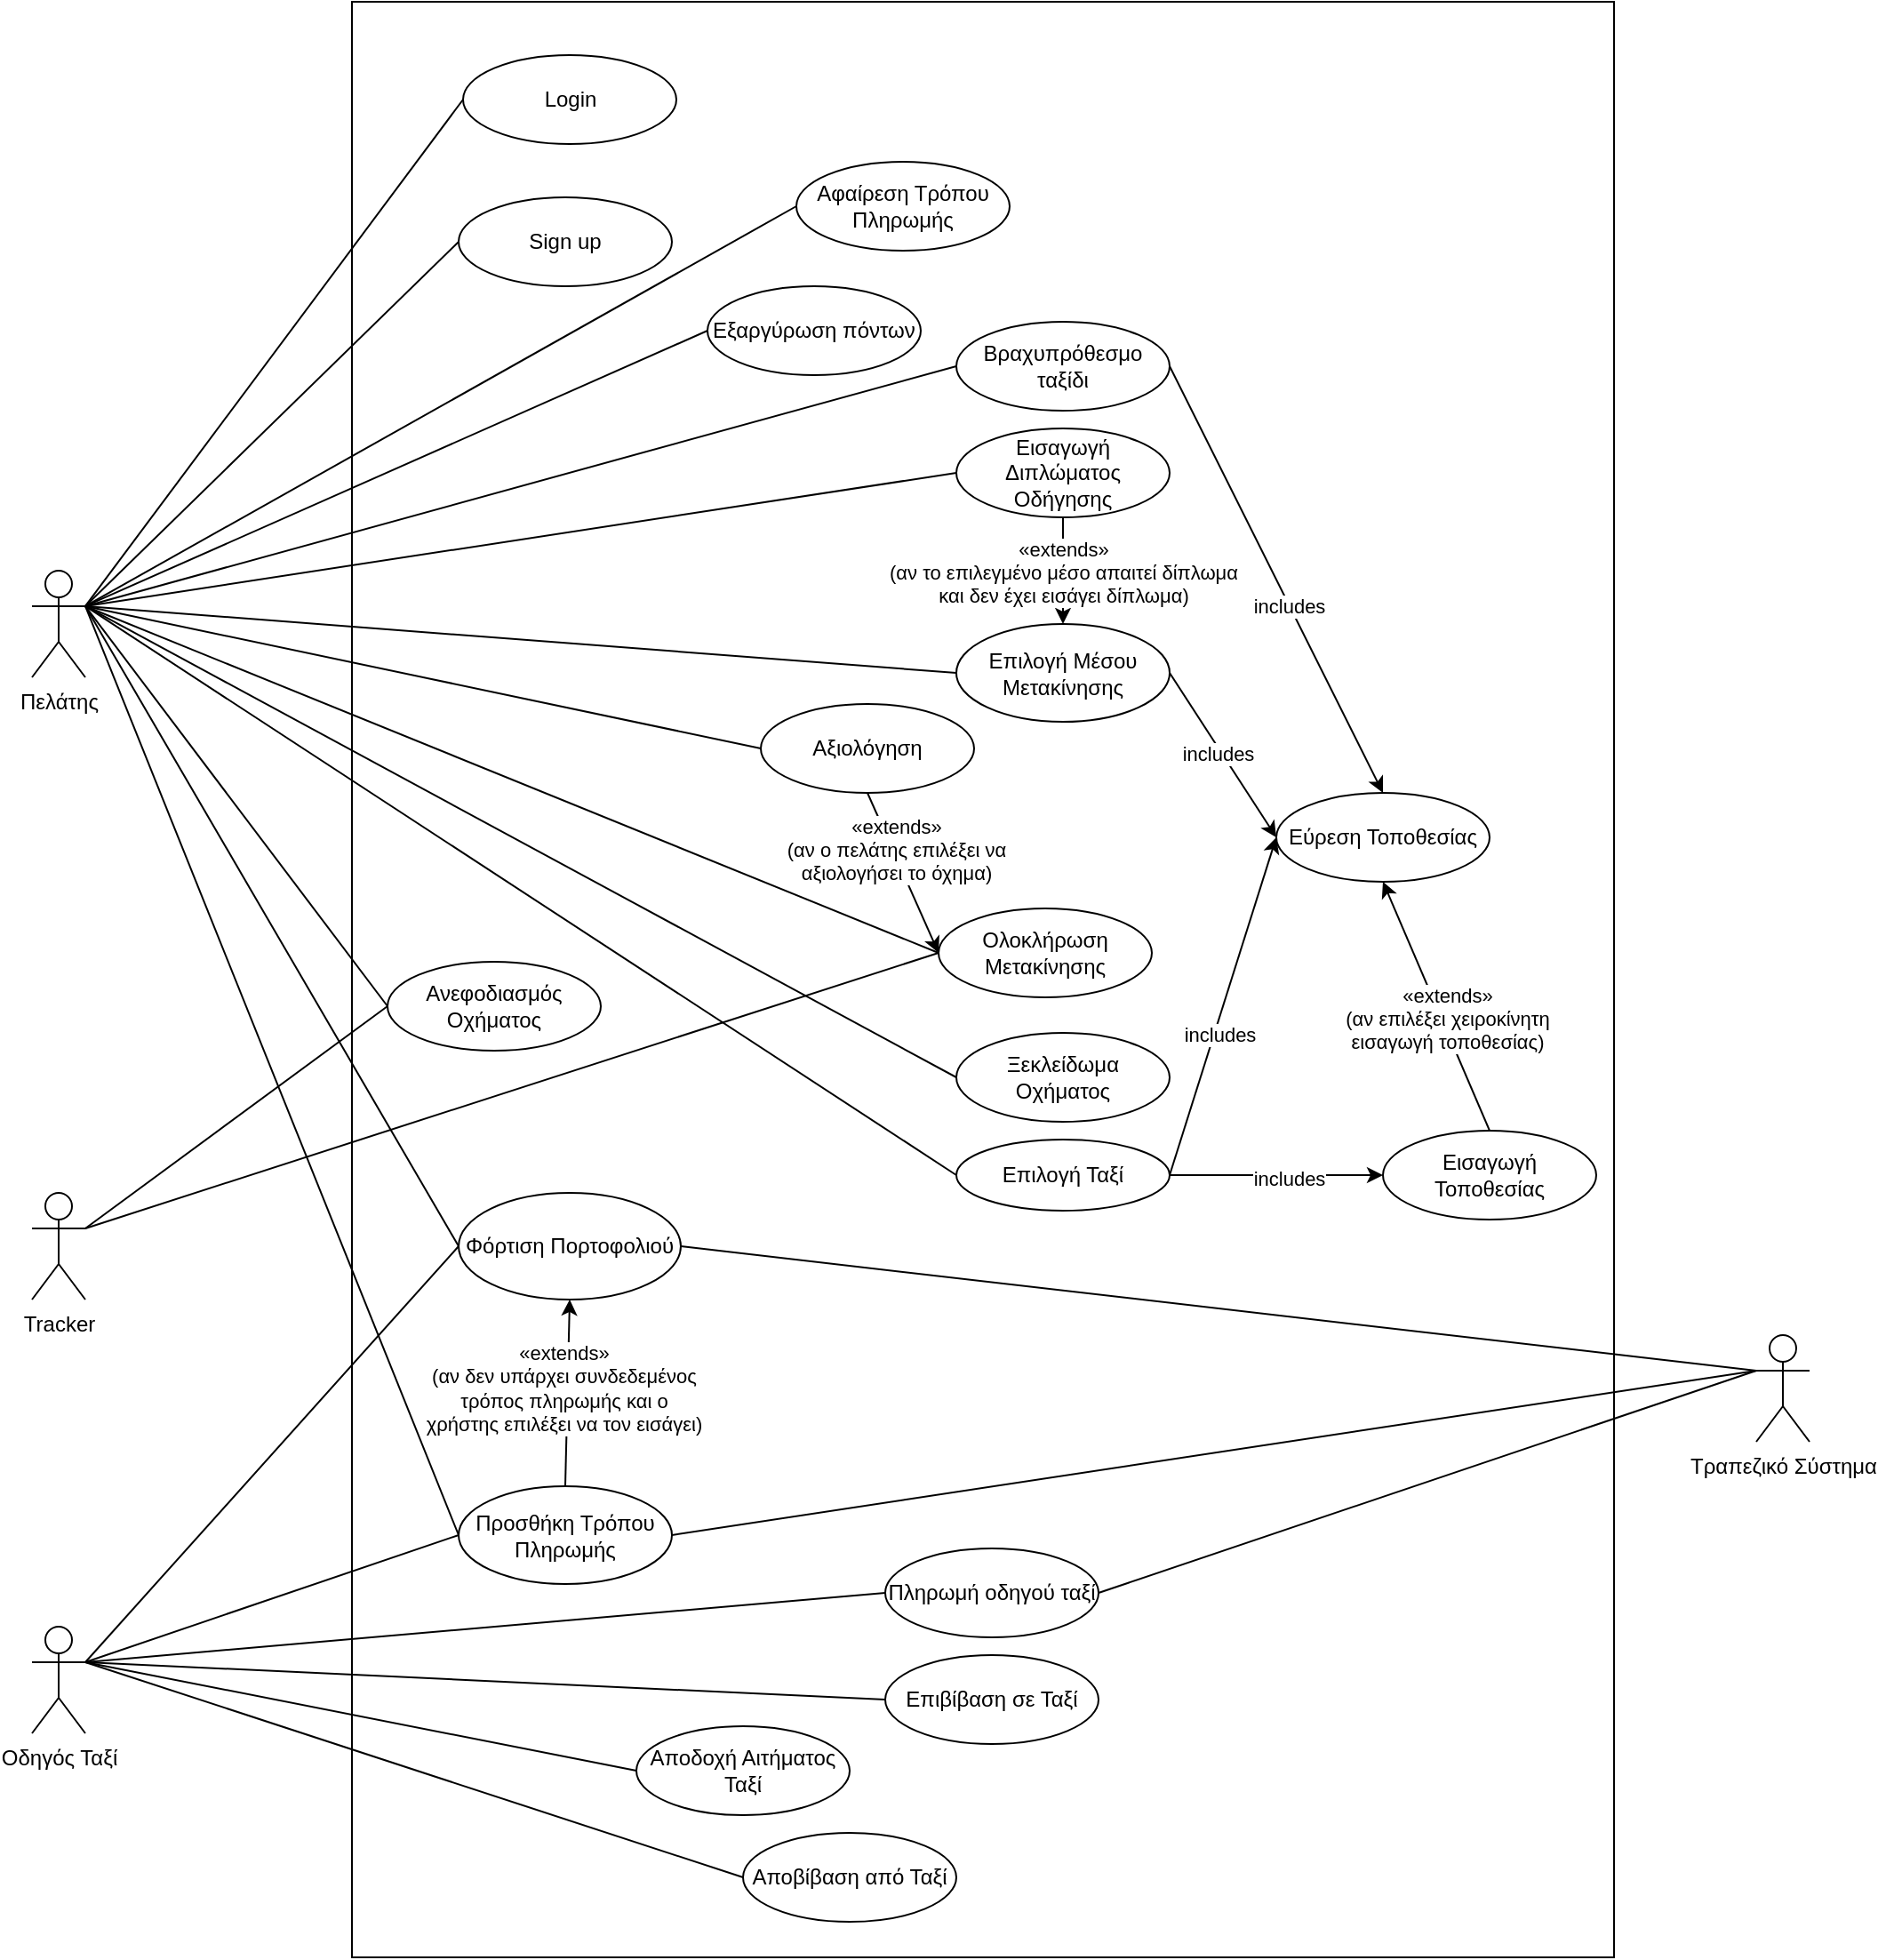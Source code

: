 <mxfile version="24.2.2" type="device">
  <diagram name="Σελίδα-1" id="W96MZ3pNwyJOU8Pa48gL">
    <mxGraphModel dx="1527" dy="1522" grid="1" gridSize="10" guides="1" tooltips="1" connect="1" arrows="1" fold="1" page="1" pageScale="1" pageWidth="827" pageHeight="1169" math="0" shadow="0">
      <root>
        <mxCell id="0" />
        <mxCell id="1" parent="0" />
        <mxCell id="oGXjk3Xo7HyRJq7YZ0EB-15" value="" style="rounded=0;whiteSpace=wrap;html=1;gradientColor=default;fillColor=none;" vertex="1" parent="1">
          <mxGeometry x="-60" y="-310" width="710" height="1100" as="geometry" />
        </mxCell>
        <mxCell id="obp9axNjenwt-zxGIQxL-47" style="rounded=0;orthogonalLoop=1;jettySize=auto;html=1;exitX=1;exitY=0.333;exitDx=0;exitDy=0;exitPerimeter=0;entryX=0;entryY=0.5;entryDx=0;entryDy=0;endArrow=none;endFill=0;" parent="1" source="rQhSNz1l-1LBippbrexT-1" target="obp9axNjenwt-zxGIQxL-46" edge="1">
          <mxGeometry relative="1" as="geometry" />
        </mxCell>
        <mxCell id="obp9axNjenwt-zxGIQxL-52" style="rounded=0;orthogonalLoop=1;jettySize=auto;html=1;exitX=1;exitY=0.333;exitDx=0;exitDy=0;exitPerimeter=0;entryX=0;entryY=0.5;entryDx=0;entryDy=0;endArrow=none;endFill=0;" parent="1" source="rQhSNz1l-1LBippbrexT-1" target="obp9axNjenwt-zxGIQxL-51" edge="1">
          <mxGeometry relative="1" as="geometry" />
        </mxCell>
        <mxCell id="obp9axNjenwt-zxGIQxL-53" style="rounded=0;orthogonalLoop=1;jettySize=auto;html=1;exitX=1;exitY=0.333;exitDx=0;exitDy=0;exitPerimeter=0;entryX=0;entryY=0.5;entryDx=0;entryDy=0;endArrow=none;endFill=0;" parent="1" source="rQhSNz1l-1LBippbrexT-1" target="obp9axNjenwt-zxGIQxL-48" edge="1">
          <mxGeometry relative="1" as="geometry" />
        </mxCell>
        <mxCell id="obp9axNjenwt-zxGIQxL-56" style="rounded=0;orthogonalLoop=1;jettySize=auto;html=1;exitX=1;exitY=0.333;exitDx=0;exitDy=0;exitPerimeter=0;entryX=0;entryY=0.5;entryDx=0;entryDy=0;endArrow=none;endFill=0;" parent="1" source="rQhSNz1l-1LBippbrexT-1" target="obp9axNjenwt-zxGIQxL-28" edge="1">
          <mxGeometry relative="1" as="geometry" />
        </mxCell>
        <mxCell id="obp9axNjenwt-zxGIQxL-57" style="rounded=0;orthogonalLoop=1;jettySize=auto;html=1;exitX=1;exitY=0.333;exitDx=0;exitDy=0;exitPerimeter=0;entryX=0;entryY=0.5;entryDx=0;entryDy=0;endArrow=none;endFill=0;" parent="1" source="rQhSNz1l-1LBippbrexT-1" target="obp9axNjenwt-zxGIQxL-23" edge="1">
          <mxGeometry relative="1" as="geometry" />
        </mxCell>
        <mxCell id="oGXjk3Xo7HyRJq7YZ0EB-6" style="rounded=0;orthogonalLoop=1;jettySize=auto;html=1;exitX=1;exitY=0.333;exitDx=0;exitDy=0;exitPerimeter=0;entryX=0;entryY=0.5;entryDx=0;entryDy=0;endArrow=none;endFill=0;" edge="1" parent="1" source="rQhSNz1l-1LBippbrexT-1" target="oGXjk3Xo7HyRJq7YZ0EB-1">
          <mxGeometry relative="1" as="geometry" />
        </mxCell>
        <mxCell id="rQhSNz1l-1LBippbrexT-1" value="Οδηγός Ταξί" style="shape=umlActor;verticalLabelPosition=bottom;verticalAlign=top;html=1;outlineConnect=0;" parent="1" vertex="1">
          <mxGeometry x="-240" y="604" width="30" height="60" as="geometry" />
        </mxCell>
        <mxCell id="obp9axNjenwt-zxGIQxL-15" style="rounded=0;orthogonalLoop=1;jettySize=auto;html=1;exitX=1;exitY=0.333;exitDx=0;exitDy=0;exitPerimeter=0;entryX=0;entryY=0.5;entryDx=0;entryDy=0;endArrow=none;endFill=0;" parent="1" source="rQhSNz1l-1LBippbrexT-2" target="obp9axNjenwt-zxGIQxL-11" edge="1">
          <mxGeometry relative="1" as="geometry" />
        </mxCell>
        <mxCell id="obp9axNjenwt-zxGIQxL-17" style="rounded=0;orthogonalLoop=1;jettySize=auto;html=1;exitX=1;exitY=0.333;exitDx=0;exitDy=0;exitPerimeter=0;entryX=0;entryY=0.5;entryDx=0;entryDy=0;endArrow=none;endFill=0;" parent="1" source="rQhSNz1l-1LBippbrexT-2" target="rQhSNz1l-1LBippbrexT-7" edge="1">
          <mxGeometry relative="1" as="geometry" />
        </mxCell>
        <mxCell id="obp9axNjenwt-zxGIQxL-21" style="rounded=0;orthogonalLoop=1;jettySize=auto;html=1;exitX=1;exitY=0.333;exitDx=0;exitDy=0;exitPerimeter=0;entryX=0;entryY=0.5;entryDx=0;entryDy=0;endArrow=none;endFill=0;" parent="1" source="rQhSNz1l-1LBippbrexT-2" target="obp9axNjenwt-zxGIQxL-19" edge="1">
          <mxGeometry relative="1" as="geometry" />
        </mxCell>
        <mxCell id="obp9axNjenwt-zxGIQxL-22" style="rounded=0;orthogonalLoop=1;jettySize=auto;html=1;exitX=1;exitY=0.333;exitDx=0;exitDy=0;exitPerimeter=0;entryX=0;entryY=0.5;entryDx=0;entryDy=0;endArrow=none;endFill=0;" parent="1" source="rQhSNz1l-1LBippbrexT-2" target="obp9axNjenwt-zxGIQxL-18" edge="1">
          <mxGeometry relative="1" as="geometry" />
        </mxCell>
        <mxCell id="obp9axNjenwt-zxGIQxL-24" style="rounded=0;orthogonalLoop=1;jettySize=auto;html=1;exitX=1;exitY=0.333;exitDx=0;exitDy=0;exitPerimeter=0;entryX=0;entryY=0.5;entryDx=0;entryDy=0;endArrow=none;endFill=0;" parent="1" source="rQhSNz1l-1LBippbrexT-2" target="obp9axNjenwt-zxGIQxL-23" edge="1">
          <mxGeometry relative="1" as="geometry" />
        </mxCell>
        <mxCell id="obp9axNjenwt-zxGIQxL-30" style="rounded=0;orthogonalLoop=1;jettySize=auto;html=1;exitX=1;exitY=0.333;exitDx=0;exitDy=0;exitPerimeter=0;entryX=0;entryY=0.5;entryDx=0;entryDy=0;endArrow=none;endFill=0;" parent="1" source="rQhSNz1l-1LBippbrexT-2" target="obp9axNjenwt-zxGIQxL-28" edge="1">
          <mxGeometry relative="1" as="geometry" />
        </mxCell>
        <mxCell id="obp9axNjenwt-zxGIQxL-34" style="rounded=0;orthogonalLoop=1;jettySize=auto;html=1;exitX=1;exitY=0.333;exitDx=0;exitDy=0;exitPerimeter=0;entryX=0;entryY=0.5;entryDx=0;entryDy=0;endArrow=none;endFill=0;" parent="1" source="rQhSNz1l-1LBippbrexT-2" target="obp9axNjenwt-zxGIQxL-33" edge="1">
          <mxGeometry relative="1" as="geometry" />
        </mxCell>
        <mxCell id="Nl_YcrGtfILMOF2QN2Fj-9" style="rounded=0;orthogonalLoop=1;jettySize=auto;html=1;exitX=1;exitY=0.333;exitDx=0;exitDy=0;exitPerimeter=0;entryX=0;entryY=0.5;entryDx=0;entryDy=0;endArrow=none;endFill=0;" parent="1" source="rQhSNz1l-1LBippbrexT-2" target="obp9axNjenwt-zxGIQxL-54" edge="1">
          <mxGeometry relative="1" as="geometry" />
        </mxCell>
        <mxCell id="Nl_YcrGtfILMOF2QN2Fj-1005" style="rounded=0;orthogonalLoop=1;jettySize=auto;html=1;exitX=1;exitY=0.333;exitDx=0;exitDy=0;exitPerimeter=0;entryX=0;entryY=0.5;entryDx=0;entryDy=0;endArrow=none;endFill=0;" parent="1" source="rQhSNz1l-1LBippbrexT-2" target="oGXjk3Xo7HyRJq7YZ0EB-10" edge="1">
          <mxGeometry relative="1" as="geometry">
            <mxPoint x="130" y="-95.0" as="targetPoint" />
          </mxGeometry>
        </mxCell>
        <mxCell id="oGXjk3Xo7HyRJq7YZ0EB-8" style="rounded=0;orthogonalLoop=1;jettySize=auto;html=1;exitX=1;exitY=0.333;exitDx=0;exitDy=0;exitPerimeter=0;entryX=0;entryY=0.5;entryDx=0;entryDy=0;endArrow=none;endFill=0;" edge="1" parent="1" source="rQhSNz1l-1LBippbrexT-2" target="Nl_YcrGtfILMOF2QN2Fj-19">
          <mxGeometry relative="1" as="geometry" />
        </mxCell>
        <mxCell id="oGXjk3Xo7HyRJq7YZ0EB-9" style="rounded=0;orthogonalLoop=1;jettySize=auto;html=1;exitX=1;exitY=0.333;exitDx=0;exitDy=0;exitPerimeter=0;entryX=0;entryY=0.5;entryDx=0;entryDy=0;endArrow=none;endFill=0;" edge="1" parent="1" source="rQhSNz1l-1LBippbrexT-2" target="oGXjk3Xo7HyRJq7YZ0EB-11">
          <mxGeometry relative="1" as="geometry">
            <mxPoint x="-40" y="255" as="targetPoint" />
          </mxGeometry>
        </mxCell>
        <mxCell id="oGXjk3Xo7HyRJq7YZ0EB-13" style="rounded=0;orthogonalLoop=1;jettySize=auto;html=1;exitX=1;exitY=0.333;exitDx=0;exitDy=0;exitPerimeter=0;entryX=0;entryY=0.5;entryDx=0;entryDy=0;endArrow=none;endFill=0;" edge="1" parent="1" source="rQhSNz1l-1LBippbrexT-2" target="Nl_YcrGtfILMOF2QN2Fj-1007">
          <mxGeometry relative="1" as="geometry" />
        </mxCell>
        <mxCell id="oGXjk3Xo7HyRJq7YZ0EB-14" style="rounded=0;orthogonalLoop=1;jettySize=auto;html=1;exitX=1;exitY=0.333;exitDx=0;exitDy=0;exitPerimeter=0;entryX=0;entryY=0.5;entryDx=0;entryDy=0;endArrow=none;endFill=0;" edge="1" parent="1" source="rQhSNz1l-1LBippbrexT-2" target="Nl_YcrGtfILMOF2QN2Fj-1008">
          <mxGeometry relative="1" as="geometry" />
        </mxCell>
        <mxCell id="oGXjk3Xo7HyRJq7YZ0EB-19" style="rounded=0;orthogonalLoop=1;jettySize=auto;html=1;exitX=1;exitY=0.333;exitDx=0;exitDy=0;exitPerimeter=0;entryX=0;entryY=0.5;entryDx=0;entryDy=0;endArrow=none;endFill=0;" edge="1" parent="1" source="rQhSNz1l-1LBippbrexT-2" target="LziybzvXohEd1GuKS7dP-1">
          <mxGeometry relative="1" as="geometry" />
        </mxCell>
        <mxCell id="rQhSNz1l-1LBippbrexT-2" value="Πελάτης" style="shape=umlActor;verticalLabelPosition=bottom;verticalAlign=top;html=1;outlineConnect=0;" parent="1" vertex="1">
          <mxGeometry x="-240" y="10" width="30" height="60" as="geometry" />
        </mxCell>
        <mxCell id="obp9axNjenwt-zxGIQxL-20" style="rounded=0;orthogonalLoop=1;jettySize=auto;html=1;exitX=1;exitY=0.333;exitDx=0;exitDy=0;exitPerimeter=0;entryX=0;entryY=0.5;entryDx=0;entryDy=0;endArrow=none;endFill=0;" parent="1" source="rQhSNz1l-1LBippbrexT-3" target="obp9axNjenwt-zxGIQxL-19" edge="1">
          <mxGeometry relative="1" as="geometry" />
        </mxCell>
        <mxCell id="oGXjk3Xo7HyRJq7YZ0EB-20" style="rounded=0;orthogonalLoop=1;jettySize=auto;html=1;exitX=1;exitY=0.333;exitDx=0;exitDy=0;exitPerimeter=0;entryX=0;entryY=0.5;entryDx=0;entryDy=0;endArrow=none;endFill=0;" edge="1" parent="1" source="rQhSNz1l-1LBippbrexT-3" target="oGXjk3Xo7HyRJq7YZ0EB-11">
          <mxGeometry relative="1" as="geometry" />
        </mxCell>
        <mxCell id="rQhSNz1l-1LBippbrexT-3" value="Tracker" style="shape=umlActor;verticalLabelPosition=bottom;verticalAlign=top;html=1;outlineConnect=0;" parent="1" vertex="1">
          <mxGeometry x="-240" y="360" width="30" height="60" as="geometry" />
        </mxCell>
        <mxCell id="Nl_YcrGtfILMOF2QN2Fj-5" style="rounded=0;orthogonalLoop=1;jettySize=auto;html=1;exitX=1;exitY=0.5;exitDx=0;exitDy=0;entryX=0;entryY=0.5;entryDx=0;entryDy=0;" parent="1" source="rQhSNz1l-1LBippbrexT-7" target="Nl_YcrGtfILMOF2QN2Fj-4" edge="1">
          <mxGeometry relative="1" as="geometry" />
        </mxCell>
        <mxCell id="Nl_YcrGtfILMOF2QN2Fj-6" value="includes" style="edgeLabel;html=1;align=center;verticalAlign=middle;resizable=0;points=[];" parent="Nl_YcrGtfILMOF2QN2Fj-5" vertex="1" connectable="0">
          <mxGeometry x="-0.049" y="-2" relative="1" as="geometry">
            <mxPoint as="offset" />
          </mxGeometry>
        </mxCell>
        <mxCell id="rQhSNz1l-1LBippbrexT-7" value="Επιλογή Μέσου Μετακίνησης" style="ellipse;whiteSpace=wrap;html=1;strokeWidth=1;" parent="1" vertex="1">
          <mxGeometry x="280" y="40" width="120" height="55" as="geometry" />
        </mxCell>
        <mxCell id="Nl_YcrGtfILMOF2QN2Fj-2" style="rounded=0;orthogonalLoop=1;jettySize=auto;html=1;exitX=0.5;exitY=1;exitDx=0;exitDy=0;entryX=0.5;entryY=0;entryDx=0;entryDy=0;" parent="1" source="obp9axNjenwt-zxGIQxL-11" target="rQhSNz1l-1LBippbrexT-7" edge="1">
          <mxGeometry relative="1" as="geometry" />
        </mxCell>
        <mxCell id="Nl_YcrGtfILMOF2QN2Fj-3" value="«extends»&lt;div&gt;(αν το επιλεγμένο μέσο απαιτεί δίπλωμα&lt;/div&gt;&lt;div&gt;και δεν έχει εισάγει δίπλωμα)&lt;/div&gt;" style="edgeLabel;html=1;align=center;verticalAlign=middle;resizable=0;points=[];" parent="Nl_YcrGtfILMOF2QN2Fj-2" vertex="1" connectable="0">
          <mxGeometry x="-0.294" y="2" relative="1" as="geometry">
            <mxPoint x="-2" y="10" as="offset" />
          </mxGeometry>
        </mxCell>
        <mxCell id="obp9axNjenwt-zxGIQxL-11" value="Εισαγωγή Διπλώματος Οδήγησης" style="ellipse;whiteSpace=wrap;html=1;strokeWidth=1;" parent="1" vertex="1">
          <mxGeometry x="280" y="-70" width="120" height="50" as="geometry" />
        </mxCell>
        <mxCell id="obp9axNjenwt-zxGIQxL-18" value="Ξεκλείδωμα Οχήματος" style="ellipse;whiteSpace=wrap;html=1;strokeWidth=1;" parent="1" vertex="1">
          <mxGeometry x="280" y="270" width="120" height="50" as="geometry" />
        </mxCell>
        <mxCell id="obp9axNjenwt-zxGIQxL-19" value="Ολοκλήρωση Μετακίνησης" style="ellipse;whiteSpace=wrap;html=1;perimeterSpacing=0;strokeWidth=1;" parent="1" vertex="1">
          <mxGeometry x="270" y="200" width="120" height="50" as="geometry" />
        </mxCell>
        <mxCell id="obp9axNjenwt-zxGIQxL-23" value="Προσθήκη Τρόπου Πληρωμής" style="ellipse;whiteSpace=wrap;html=1;strokeWidth=1;" parent="1" vertex="1">
          <mxGeometry y="525" width="120" height="55" as="geometry" />
        </mxCell>
        <mxCell id="obp9axNjenwt-zxGIQxL-27" style="rounded=0;orthogonalLoop=1;jettySize=auto;html=1;entryX=1;entryY=0.5;entryDx=0;entryDy=0;endArrow=none;endFill=0;exitX=0;exitY=0.333;exitDx=0;exitDy=0;exitPerimeter=0;" parent="1" source="obp9axNjenwt-zxGIQxL-25" target="obp9axNjenwt-zxGIQxL-23" edge="1">
          <mxGeometry relative="1" as="geometry">
            <mxPoint x="710" y="560" as="sourcePoint" />
          </mxGeometry>
        </mxCell>
        <mxCell id="obp9axNjenwt-zxGIQxL-29" style="rounded=0;orthogonalLoop=1;jettySize=auto;html=1;exitX=0;exitY=0.333;exitDx=0;exitDy=0;exitPerimeter=0;entryX=1;entryY=0.5;entryDx=0;entryDy=0;startArrow=none;startFill=0;endArrow=none;endFill=0;" parent="1" source="obp9axNjenwt-zxGIQxL-25" target="obp9axNjenwt-zxGIQxL-28" edge="1">
          <mxGeometry relative="1" as="geometry" />
        </mxCell>
        <mxCell id="oGXjk3Xo7HyRJq7YZ0EB-3" style="rounded=0;orthogonalLoop=1;jettySize=auto;html=1;exitX=0;exitY=0.333;exitDx=0;exitDy=0;exitPerimeter=0;entryX=1;entryY=0.5;entryDx=0;entryDy=0;endArrow=none;endFill=0;" edge="1" parent="1" source="obp9axNjenwt-zxGIQxL-25" target="oGXjk3Xo7HyRJq7YZ0EB-1">
          <mxGeometry relative="1" as="geometry" />
        </mxCell>
        <mxCell id="obp9axNjenwt-zxGIQxL-25" value="Τραπεζικό Σύστημα" style="shape=umlActor;verticalLabelPosition=bottom;verticalAlign=top;html=1;outlineConnect=0;" parent="1" vertex="1">
          <mxGeometry x="730" y="440" width="30" height="60" as="geometry" />
        </mxCell>
        <mxCell id="obp9axNjenwt-zxGIQxL-31" style="rounded=0;orthogonalLoop=1;jettySize=auto;html=1;exitX=0.5;exitY=0;exitDx=0;exitDy=0;entryX=0.5;entryY=1;entryDx=0;entryDy=0;" parent="1" source="obp9axNjenwt-zxGIQxL-23" target="obp9axNjenwt-zxGIQxL-28" edge="1">
          <mxGeometry relative="1" as="geometry">
            <mxPoint x="160" y="-60" as="targetPoint" />
          </mxGeometry>
        </mxCell>
        <mxCell id="obp9axNjenwt-zxGIQxL-55" value="«extends»&lt;div&gt;(αν δεν υπάρχει συνδεδεμένος&lt;/div&gt;&lt;div&gt;τρόπος πληρωμής και ο&lt;/div&gt;&lt;div&gt;χρήστης επιλέξει να τον εισάγει)&lt;/div&gt;" style="edgeLabel;html=1;align=center;verticalAlign=middle;resizable=0;points=[];" parent="obp9axNjenwt-zxGIQxL-31" vertex="1" connectable="0">
          <mxGeometry x="0.053" y="3" relative="1" as="geometry">
            <mxPoint as="offset" />
          </mxGeometry>
        </mxCell>
        <mxCell id="obp9axNjenwt-zxGIQxL-28" value="Φόρτιση Πορτοφολιού" style="ellipse;whiteSpace=wrap;html=1;strokeWidth=1;" parent="1" vertex="1">
          <mxGeometry y="360" width="125" height="60" as="geometry" />
        </mxCell>
        <mxCell id="Nl_YcrGtfILMOF2QN2Fj-14" style="rounded=0;orthogonalLoop=1;jettySize=auto;html=1;exitX=1;exitY=0.5;exitDx=0;exitDy=0;entryX=0;entryY=0.5;entryDx=0;entryDy=0;" parent="1" source="obp9axNjenwt-zxGIQxL-33" target="Nl_YcrGtfILMOF2QN2Fj-10" edge="1">
          <mxGeometry relative="1" as="geometry" />
        </mxCell>
        <mxCell id="Nl_YcrGtfILMOF2QN2Fj-15" value="includes" style="edgeLabel;html=1;align=center;verticalAlign=middle;resizable=0;points=[];" parent="Nl_YcrGtfILMOF2QN2Fj-14" vertex="1" connectable="0">
          <mxGeometry x="0.112" y="-2" relative="1" as="geometry">
            <mxPoint as="offset" />
          </mxGeometry>
        </mxCell>
        <mxCell id="Nl_YcrGtfILMOF2QN2Fj-16" style="rounded=0;orthogonalLoop=1;jettySize=auto;html=1;exitX=1;exitY=0.5;exitDx=0;exitDy=0;entryX=0;entryY=0.5;entryDx=0;entryDy=0;" parent="1" source="obp9axNjenwt-zxGIQxL-33" target="Nl_YcrGtfILMOF2QN2Fj-4" edge="1">
          <mxGeometry relative="1" as="geometry" />
        </mxCell>
        <mxCell id="Nl_YcrGtfILMOF2QN2Fj-17" value="includes" style="edgeLabel;html=1;align=center;verticalAlign=middle;resizable=0;points=[];" parent="Nl_YcrGtfILMOF2QN2Fj-16" vertex="1" connectable="0">
          <mxGeometry x="-0.156" y="-3" relative="1" as="geometry">
            <mxPoint as="offset" />
          </mxGeometry>
        </mxCell>
        <mxCell id="obp9axNjenwt-zxGIQxL-33" value="Επιλογή Ταξί" style="ellipse;whiteSpace=wrap;html=1;strokeWidth=1;" parent="1" vertex="1">
          <mxGeometry x="280" y="330" width="120" height="40" as="geometry" />
        </mxCell>
        <mxCell id="obp9axNjenwt-zxGIQxL-46" value="Αποδοχή Αιτήματος Ταξί" style="ellipse;whiteSpace=wrap;html=1;strokeWidth=1;" parent="1" vertex="1">
          <mxGeometry x="100" y="660" width="120" height="50" as="geometry" />
        </mxCell>
        <mxCell id="obp9axNjenwt-zxGIQxL-48" value="Αποβίβαση από Ταξί" style="ellipse;whiteSpace=wrap;html=1;strokeWidth=1;" parent="1" vertex="1">
          <mxGeometry x="160" y="720" width="120" height="50" as="geometry" />
        </mxCell>
        <mxCell id="obp9axNjenwt-zxGIQxL-51" value="Επιβίβαση σε Ταξί" style="ellipse;whiteSpace=wrap;html=1;strokeWidth=1;" parent="1" vertex="1">
          <mxGeometry x="240" y="620" width="120" height="50" as="geometry" />
        </mxCell>
        <mxCell id="Nl_YcrGtfILMOF2QN2Fj-7" style="rounded=0;orthogonalLoop=1;jettySize=auto;html=1;exitX=1;exitY=0.5;exitDx=0;exitDy=0;entryX=0.5;entryY=0;entryDx=0;entryDy=0;" parent="1" source="obp9axNjenwt-zxGIQxL-54" target="Nl_YcrGtfILMOF2QN2Fj-4" edge="1">
          <mxGeometry relative="1" as="geometry" />
        </mxCell>
        <mxCell id="Nl_YcrGtfILMOF2QN2Fj-8" value="includes" style="edgeLabel;html=1;align=center;verticalAlign=middle;resizable=0;points=[];" parent="Nl_YcrGtfILMOF2QN2Fj-7" vertex="1" connectable="0">
          <mxGeometry x="0.123" y="-1" relative="1" as="geometry">
            <mxPoint as="offset" />
          </mxGeometry>
        </mxCell>
        <mxCell id="obp9axNjenwt-zxGIQxL-54" value="Βραχυπρόθεσμο ταξίδι" style="ellipse;whiteSpace=wrap;html=1;strokeWidth=1;" parent="1" vertex="1">
          <mxGeometry x="280" y="-130" width="120" height="50" as="geometry" />
        </mxCell>
        <mxCell id="LziybzvXohEd1GuKS7dP-1" value="Αφαίρεση Τρόπου Πληρωμής" style="ellipse;whiteSpace=wrap;html=1;" parent="1" vertex="1">
          <mxGeometry x="190" y="-220" width="120" height="50" as="geometry" />
        </mxCell>
        <mxCell id="Nl_YcrGtfILMOF2QN2Fj-4" value="Εύρεση Τοποθεσίας" style="ellipse;whiteSpace=wrap;html=1;strokeWidth=1;" parent="1" vertex="1">
          <mxGeometry x="460" y="135" width="120" height="50" as="geometry" />
        </mxCell>
        <mxCell id="Nl_YcrGtfILMOF2QN2Fj-12" style="rounded=0;orthogonalLoop=1;jettySize=auto;html=1;exitX=0.5;exitY=0;exitDx=0;exitDy=0;entryX=0.5;entryY=1;entryDx=0;entryDy=0;" parent="1" source="Nl_YcrGtfILMOF2QN2Fj-10" target="Nl_YcrGtfILMOF2QN2Fj-4" edge="1">
          <mxGeometry relative="1" as="geometry">
            <mxPoint x="580" y="200" as="targetPoint" />
          </mxGeometry>
        </mxCell>
        <mxCell id="Nl_YcrGtfILMOF2QN2Fj-13" value="«extends»&lt;div&gt;(αν επιλέξει χειροκίνητη&lt;/div&gt;&lt;div&gt;εισαγωγή τοποθεσίας)&lt;/div&gt;" style="edgeLabel;html=1;align=center;verticalAlign=middle;resizable=0;points=[];" parent="Nl_YcrGtfILMOF2QN2Fj-12" vertex="1" connectable="0">
          <mxGeometry x="-0.1" y="-3" relative="1" as="geometry">
            <mxPoint y="1" as="offset" />
          </mxGeometry>
        </mxCell>
        <mxCell id="Nl_YcrGtfILMOF2QN2Fj-10" value="Εισαγωγή Τοποθεσίας" style="ellipse;whiteSpace=wrap;html=1;strokeWidth=1;" parent="1" vertex="1">
          <mxGeometry x="520" y="325" width="120" height="50" as="geometry" />
        </mxCell>
        <mxCell id="oGXjk3Xo7HyRJq7YZ0EB-22" style="rounded=0;orthogonalLoop=1;jettySize=auto;html=1;exitX=0.5;exitY=1;exitDx=0;exitDy=0;entryX=0;entryY=0.5;entryDx=0;entryDy=0;" edge="1" parent="1" source="Nl_YcrGtfILMOF2QN2Fj-19" target="obp9axNjenwt-zxGIQxL-19">
          <mxGeometry relative="1" as="geometry" />
        </mxCell>
        <mxCell id="oGXjk3Xo7HyRJq7YZ0EB-24" value="«extends»&lt;div&gt;(αν ο πελάτης επιλέξει να&lt;/div&gt;&lt;div&gt;αξιολογήσει το όχημα)&lt;/div&gt;" style="edgeLabel;html=1;align=center;verticalAlign=middle;resizable=0;points=[];" vertex="1" connectable="0" parent="oGXjk3Xo7HyRJq7YZ0EB-22">
          <mxGeometry x="-0.276" y="2" relative="1" as="geometry">
            <mxPoint as="offset" />
          </mxGeometry>
        </mxCell>
        <mxCell id="Nl_YcrGtfILMOF2QN2Fj-19" value="Αξιολόγηση" style="ellipse;whiteSpace=wrap;html=1;strokeWidth=1;" parent="1" vertex="1">
          <mxGeometry x="170" y="85" width="120" height="50" as="geometry" />
        </mxCell>
        <mxCell id="Nl_YcrGtfILMOF2QN2Fj-1007" value="Login" style="ellipse;whiteSpace=wrap;html=1;" parent="1" vertex="1">
          <mxGeometry x="2.5" y="-280" width="120" height="50" as="geometry" />
        </mxCell>
        <mxCell id="Nl_YcrGtfILMOF2QN2Fj-1008" value="Sign up" style="ellipse;whiteSpace=wrap;html=1;" parent="1" vertex="1">
          <mxGeometry y="-200" width="120" height="50" as="geometry" />
        </mxCell>
        <mxCell id="oGXjk3Xo7HyRJq7YZ0EB-1" value="Πληρωμή οδηγού ταξί" style="ellipse;whiteSpace=wrap;html=1;" vertex="1" parent="1">
          <mxGeometry x="240" y="560" width="120" height="50" as="geometry" />
        </mxCell>
        <mxCell id="oGXjk3Xo7HyRJq7YZ0EB-10" value="Εξαργύρωση πόντων" style="ellipse;whiteSpace=wrap;html=1;" vertex="1" parent="1">
          <mxGeometry x="140" y="-150" width="120" height="50" as="geometry" />
        </mxCell>
        <mxCell id="oGXjk3Xo7HyRJq7YZ0EB-11" value="Ανεφοδιασμός Οχήματος" style="ellipse;whiteSpace=wrap;html=1;strokeWidth=1;" vertex="1" parent="1">
          <mxGeometry x="-40" y="230" width="120" height="50" as="geometry" />
        </mxCell>
      </root>
    </mxGraphModel>
  </diagram>
</mxfile>
